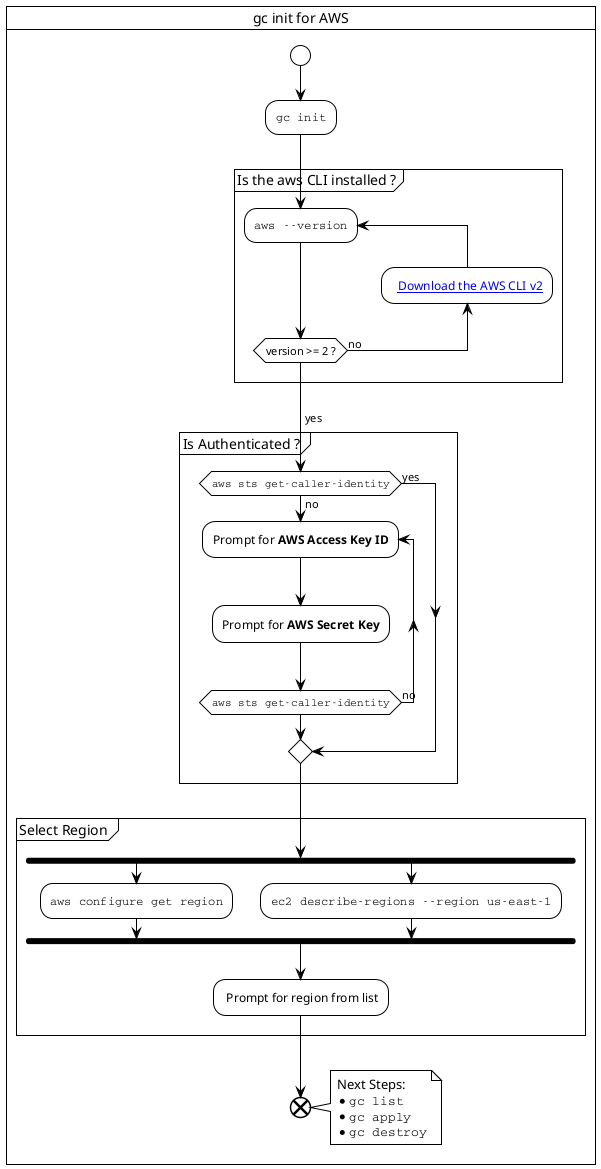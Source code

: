 @startuml gc-init-aws
!theme plain

skinparam svgLinkTarget _blank

card "gc init for AWS" {
start

:""gc init"";

partition "Is the aws CLI installed ?" {
repeat :""aws --version"";
backward:  [[https://docs.aws.amazon.com/cli/latest/userguide/install-cliv2.html Download the AWS CLI v2]];
repeat while (version >= 2 ?) is (no) 
->yes;
}

partition "Is Authenticated ? " {
  
  if (""aws sts get-caller-identity"") then (yes)
else (no)
  
repeat :Prompt for <b>AWS Access Key ID</b>;
:Prompt for <b>AWS Secret Key</b>;
repeat while (""aws sts get-caller-identity"") is (no) 
endif

}

partition "Select Region " {
fork
  :""aws configure get region"";
fork again
  :""ec2 describe-regions --region us-east-1"";
end fork
: Prompt for region from list;
}

end

note right
Next Steps:
* ""gc list""
* ""gc apply""
* ""gc destroy""
end note 
}
@enduml